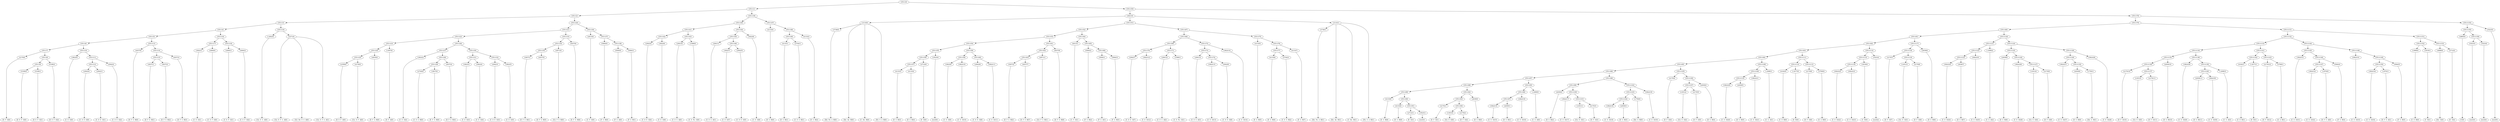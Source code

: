 digraph sample{
"L2170(0)"->"[D  F  G](0)"
"L5199(0)"->"[D  E  F  G](0)"
"L5199(1)"->"[D  E  F  G](1)"
"L5511(9)"->"L5199(0)"
"L5511(9)"->"L5199(1)"
"L5199(2)"->"[D  E  F  G](2)"
"L5511(8)"->"L5511(9)"
"L5511(8)"->"L5199(2)"
"L5511(7)"->"L2170(0)"
"L5511(7)"->"L5511(8)"
"L3822(0)"->"[C  E  G](0)"
"L2942(0)"->"[C  D  E  G](0)"
"L2942(1)"->"[C  D  E  G](1)"
"L5511(12)"->"L2942(0)"
"L5511(12)"->"L2942(1)"
"L2942(2)"->"[C  D  E  G](2)"
"L5511(11)"->"L5511(12)"
"L5511(11)"->"L2942(2)"
"L5511(10)"->"L3822(0)"
"L5511(10)"->"L5511(11)"
"L5511(6)"->"L5511(7)"
"L5511(6)"->"L5511(10)"
"L4037(0)"->"[D  F  G  B](0)"
"L4037(1)"->"[D  F  G  B](1)"
"L4037(2)"->"[D  F  G  B](2)"
"L5511(15)"->"L4037(1)"
"L5511(15)"->"L4037(2)"
"L4037(3)"->"[D  F  G  B](3)"
"L5511(14)"->"L5511(15)"
"L5511(14)"->"L4037(3)"
"L5511(13)"->"L4037(0)"
"L5511(13)"->"L5511(14)"
"L5511(5)"->"L5511(6)"
"L5511(5)"->"L5511(13)"
"L3822(1)"->"[C  E  G](1)"
"L4464(0)"->"[C  E  F  G](0)"
"L5511(17)"->"L3822(1)"
"L5511(17)"->"L4464(0)"
"L4464(1)"->"[C  E  F  G](1)"
"L4464(2)"->"[C  E  F  G](2)"
"L5511(18)"->"L4464(1)"
"L5511(18)"->"L4464(2)"
"L5511(16)"->"L5511(17)"
"L5511(16)"->"L5511(18)"
"L5511(4)"->"L5511(5)"
"L5511(4)"->"L5511(16)"
"L-2492(0)"->"[Cis  E  G  A](0)"
"L3271(0)"->"[Cis  E  F  G  A](0)"
"L3271(0)"->"[Cis  Dis  E  G  A](0)"
"L3271(0)"->"[Cis  E  F  G  A](1)"
"L5511(19)"->"L-2492(0)"
"L5511(19)"->"L3271(0)"
"L5511(3)"->"L5511(4)"
"L5511(3)"->"L5511(19)"
"L2359(0)"->"[D  E  F  A](0)"
"L4176(0)"->"[Cis  D  F  A](0)"
"L5511(25)"->"L2359(0)"
"L5511(25)"->"L4176(0)"
"L4035(0)"->"[D  F  A  B](0)"
"L5511(24)"->"L5511(25)"
"L5511(24)"->"L4035(0)"
"L1467(0)"->"[D  F  A](0)"
"L5511(23)"->"L5511(24)"
"L5511(23)"->"L1467(0)"
"L3822(2)"->"[C  E  G](2)"
"L2744(0)"->"[C  E  G  B](0)"
"L3837(0)"->"[E  F  G  B](0)"
"L5511(29)"->"L2744(0)"
"L5511(29)"->"L3837(0)"
"L4037(4)"->"[D  F  G  B](4)"
"L5511(28)"->"L5511(29)"
"L5511(28)"->"L4037(4)"
"L5511(27)"->"L3822(2)"
"L5511(27)"->"L5511(28)"
"L3822(3)"->"[C  E  G](3)"
"L3822(4)"->"[C  E  G](4)"
"L5511(31)"->"L3822(3)"
"L5511(31)"->"L3822(4)"
"L2942(3)"->"[C  D  E  G](3)"
"L3822(5)"->"[C  E  G](5)"
"L5511(32)"->"L2942(3)"
"L5511(32)"->"L3822(5)"
"L5511(30)"->"L5511(31)"
"L5511(30)"->"L5511(32)"
"L5511(26)"->"L5511(27)"
"L5511(26)"->"L5511(30)"
"L5511(22)"->"L5511(23)"
"L5511(22)"->"L5511(26)"
"L3837(1)"->"[E  F  G  B](1)"
"L4037(5)"->"[D  F  G  B](5)"
"L5511(35)"->"L3837(1)"
"L5511(35)"->"L4037(5)"
"L4971(0)"->"[Cis  F  G  B](0)"
"L5511(34)"->"L5511(35)"
"L5511(34)"->"L4971(0)"
"L4037(6)"->"[D  F  G  B](6)"
"L5511(33)"->"L5511(34)"
"L5511(33)"->"L4037(6)"
"L5511(21)"->"L5511(22)"
"L5511(21)"->"L5511(33)"
"L4013(0)"->"[C  F  G](0)"
"L5064(0)"->"[F  G  B](0)"
"L5000(0)"->"[F  G  A](0)"
"L5064(1)"->"[F  G  B](1)"
"L5511(38)"->"L5000(0)"
"L5511(38)"->"L5064(1)"
"L5511(37)"->"L5064(0)"
"L5511(37)"->"L5511(38)"
"L5511(36)"->"L4013(0)"
"L5511(36)"->"L5511(37)"
"L5511(20)"->"L5511(21)"
"L5511(20)"->"L5511(36)"
"L5511(2)"->"L5511(3)"
"L5511(2)"->"L5511(20)"
"L2942(4)"->"[C  D  E  G](4)"
"L3822(6)"->"[C  E  G](6)"
"L5511(42)"->"L2942(4)"
"L5511(42)"->"L3822(6)"
"L2941(0)"->"[C  E  G  A](0)"
"L3389(0)"->"[C  E  Fis  G](0)"
"L5511(43)"->"L2941(0)"
"L5511(43)"->"L3389(0)"
"L5511(41)"->"L5511(42)"
"L5511(41)"->"L5511(43)"
"L2941(1)"->"[C  E  G  A](1)"
"L3822(7)"->"[C  E  G](7)"
"L2942(5)"->"[C  D  E  G](5)"
"L5511(46)"->"L3822(7)"
"L5511(46)"->"L2942(5)"
"L5511(45)"->"L2941(1)"
"L5511(45)"->"L5511(46)"
"L3822(8)"->"[C  E  G](8)"
"L5511(44)"->"L5511(45)"
"L5511(44)"->"L3822(8)"
"L5511(40)"->"L5511(41)"
"L5511(40)"->"L5511(44)"
"L4133(0)"->"[E  G  B](0)"
"L4133(1)"->"[E  G  B](1)"
"L2744(1)"->"[C  E  G  B](1)"
"L5511(49)"->"L4133(1)"
"L5511(49)"->"L2744(1)"
"L4133(2)"->"[E  G  B](2)"
"L5511(48)"->"L5511(49)"
"L5511(48)"->"L4133(2)"
"L5511(47)"->"L4133(0)"
"L5511(47)"->"L5511(48)"
"L5511(39)"->"L5511(40)"
"L5511(39)"->"L5511(47)"
"L5511(1)"->"L5511(2)"
"L5511(1)"->"L5511(39)"
"L3738(0)"->"[Dis  Fis  A  B](0)"
"L3133(0)"->"[Dis  Ais  B](0)"
"L3133(0)"->"[C  Dis  B](0)"
"L3133(0)"->"L3738(0)"
"L3133(0)"->"[Fis  G  A  B](0)"
"L4133(3)"->"[E  G  B](3)"
"L4133(4)"->"[E  G  B](4)"
"L5511(57)"->"L4133(3)"
"L5511(57)"->"L4133(4)"
"L2712(0)"->"[E  G](0)"
"L5511(56)"->"L5511(57)"
"L5511(56)"->"L2712(0)"
"L3523(0)"->"[rest](0)"
"L5511(55)"->"L5511(56)"
"L5511(55)"->"L3523(0)"
"L3822(9)"->"[C  E  G](9)"
"L3822(10)"->"[C  E  G](10)"
"L5511(59)"->"L3822(9)"
"L5511(59)"->"L3822(10)"
"L2942(6)"->"[C  D  E  G](6)"
"L3822(11)"->"[C  E  G](11)"
"L5511(60)"->"L2942(6)"
"L5511(60)"->"L3822(11)"
"L5511(58)"->"L5511(59)"
"L5511(58)"->"L5511(60)"
"L5511(54)"->"L5511(55)"
"L5511(54)"->"L5511(58)"
"L3837(2)"->"[E  F  G  B](2)"
"L4037(7)"->"[D  F  G  B](7)"
"L5511(63)"->"L3837(2)"
"L5511(63)"->"L4037(7)"
"L4971(1)"->"[Cis  F  G  B](1)"
"L5511(62)"->"L5511(63)"
"L5511(62)"->"L4971(1)"
"L4037(8)"->"[D  F  G  B](8)"
"L5511(61)"->"L5511(62)"
"L5511(61)"->"L4037(8)"
"L5511(53)"->"L5511(54)"
"L5511(53)"->"L5511(61)"
"L4013(1)"->"[C  F  G](1)"
"L5064(2)"->"[F  G  B](2)"
"L5000(1)"->"[F  G  A](1)"
"L5064(3)"->"[F  G  B](3)"
"L5511(66)"->"L5000(1)"
"L5511(66)"->"L5064(3)"
"L5511(65)"->"L5064(2)"
"L5511(65)"->"L5511(66)"
"L5511(64)"->"L4013(1)"
"L5511(64)"->"L5511(65)"
"L5511(52)"->"L5511(53)"
"L5511(52)"->"L5511(64)"
"L2942(7)"->"[C  D  E  G](7)"
"L3822(12)"->"[C  E  G](12)"
"L5511(70)"->"L2942(7)"
"L5511(70)"->"L3822(12)"
"L2941(2)"->"[C  E  G  A](2)"
"L3389(1)"->"[C  E  Fis  G](1)"
"L5511(71)"->"L2941(2)"
"L5511(71)"->"L3389(1)"
"L5511(69)"->"L5511(70)"
"L5511(69)"->"L5511(71)"
"L2941(3)"->"[C  E  G  A](3)"
"L3822(13)"->"[C  E  G](13)"
"L2942(8)"->"[C  D  E  G](8)"
"L5511(74)"->"L3822(13)"
"L5511(74)"->"L2942(8)"
"L5511(73)"->"L2941(3)"
"L5511(73)"->"L5511(74)"
"L3822(14)"->"[C  E  G](14)"
"L5511(72)"->"L5511(73)"
"L5511(72)"->"L3822(14)"
"L5511(68)"->"L5511(69)"
"L5511(68)"->"L5511(72)"
"L4133(5)"->"[E  G  B](5)"
"L4133(6)"->"[E  G  B](6)"
"L2744(2)"->"[C  E  G  B](2)"
"L5511(77)"->"L4133(6)"
"L5511(77)"->"L2744(2)"
"L4133(7)"->"[E  G  B](7)"
"L5511(76)"->"L5511(77)"
"L5511(76)"->"L4133(7)"
"L5511(75)"->"L4133(5)"
"L5511(75)"->"L5511(76)"
"L5511(67)"->"L5511(68)"
"L5511(67)"->"L5511(75)"
"L5511(51)"->"L5511(52)"
"L5511(51)"->"L5511(67)"
"L3738(1)"->"[Dis  Fis  A  B](1)"
"L3133(1)"->"[Dis  Ais  B](1)"
"L3133(1)"->"[C  Dis  B](1)"
"L3133(1)"->"L3738(1)"
"L3133(1)"->"[Fis  G  A  B](1)"
"L4921(0)"->"L3133(0)"
"L4921(0)"->"L5511(51)"
"L4921(0)"->"L3133(1)"
"L4133(8)"->"[E  G  B](8)"
"L4133(9)"->"[E  G  B](9)"
"L2712(1)"->"[E  G](1)"
"L3523(1)"->"[rest](1)"
"L5511(91)"->"L2712(1)"
"L5511(91)"->"L3523(1)"
"L5511(90)"->"L4133(9)"
"L5511(90)"->"L5511(91)"
"L5511(89)"->"L4133(8)"
"L5511(89)"->"L5511(90)"
"L2170(1)"->"[D  F  G](1)"
"L1451(0)"->"[Cis  E  G](0)"
"L2170(2)"->"[D  F  G](2)"
"L5511(94)"->"L1451(0)"
"L5511(94)"->"L2170(2)"
"L5511(93)"->"L2170(1)"
"L5511(93)"->"L5511(94)"
"L2639(0)"->"[D  G  B](0)"
"L5511(92)"->"L5511(93)"
"L5511(92)"->"L2639(0)"
"L5511(88)"->"L5511(89)"
"L5511(88)"->"L5511(92)"
"L3822(15)"->"[C  E  G](15)"
"L2639(1)"->"[D  G  B](1)"
"L5511(97)"->"L3822(15)"
"L5511(97)"->"L2639(1)"
"L3822(16)"->"[C  E  G](16)"
"L5511(96)"->"L5511(97)"
"L5511(96)"->"L3822(16)"
"L-2499(0)"->"[C  G  A](0)"
"L5511(95)"->"L5511(96)"
"L5511(95)"->"L-2499(0)"
"L5511(87)"->"L5511(88)"
"L5511(87)"->"L5511(95)"
"L2639(2)"->"[D  G  B](2)"
"L3822(17)"->"[C  E  G](17)"
"L1451(1)"->"[Cis  E  G](1)"
"L2170(3)"->"[D  F  G](3)"
"L5511(101)"->"L1451(1)"
"L5511(101)"->"L2170(3)"
"L5511(100)"->"L3822(17)"
"L5511(100)"->"L5511(101)"
"L5511(99)"->"L2639(2)"
"L5511(99)"->"L5511(100)"
"L3822(18)"->"[C  E  G](18)"
"L2639(3)"->"[D  G  B](3)"
"L5511(104)"->"L3822(18)"
"L5511(104)"->"L2639(3)"
"L1750(0)"->"[Dis  G  B](0)"
"L5511(103)"->"L5511(104)"
"L5511(103)"->"L1750(0)"
"L3822(19)"->"[C  E  G](19)"
"L5511(102)"->"L5511(103)"
"L5511(102)"->"L3822(19)"
"L5511(98)"->"L5511(99)"
"L5511(98)"->"L5511(102)"
"L5511(86)"->"L5511(87)"
"L5511(86)"->"L5511(98)"
"L2170(4)"->"[D  F  G](4)"
"L1451(2)"->"[Cis  E  G](2)"
"L2170(5)"->"[D  F  G](5)"
"L5511(107)"->"L1451(2)"
"L5511(107)"->"L2170(5)"
"L2639(4)"->"[D  G  B](4)"
"L5511(106)"->"L5511(107)"
"L5511(106)"->"L2639(4)"
"L5511(105)"->"L2170(4)"
"L5511(105)"->"L5511(106)"
"L5511(85)"->"L5511(86)"
"L5511(85)"->"L5511(105)"
"L3822(20)"->"[C  E  G](20)"
"L2639(5)"->"[D  G  B](5)"
"L5511(110)"->"L3822(20)"
"L5511(110)"->"L2639(5)"
"L3822(21)"->"[C  E  G](21)"
"L5511(109)"->"L5511(110)"
"L5511(109)"->"L3822(21)"
"L-2499(1)"->"[C  G  A](1)"
"L5511(108)"->"L5511(109)"
"L5511(108)"->"L-2499(1)"
"L5511(84)"->"L5511(85)"
"L5511(84)"->"L5511(108)"
"L4162(0)"->"[C  D  B](0)"
"L-2477(0)"->"[D  E](0)"
"L5511(112)"->"L4162(0)"
"L5511(112)"->"L-2477(0)"
"L2170(6)"->"[D  F  G](6)"
"L3709(0)"->"[G  A  B](0)"
"L5511(113)"->"L2170(6)"
"L5511(113)"->"L3709(0)"
"L5511(111)"->"L5511(112)"
"L5511(111)"->"L5511(113)"
"L5511(83)"->"L5511(84)"
"L5511(83)"->"L5511(111)"
"L3822(22)"->"[C  E  G](22)"
"L3822(23)"->"[C  E  G](23)"
"L5511(116)"->"L3822(22)"
"L5511(116)"->"L3822(23)"
"L3019(0)"->"[C  E](0)"
"L5511(115)"->"L5511(116)"
"L5511(115)"->"L3019(0)"
"L3523(2)"->"[rest](2)"
"L5511(114)"->"L5511(115)"
"L5511(114)"->"L3523(2)"
"L5511(82)"->"L5511(83)"
"L5511(82)"->"L5511(114)"
"L2170(7)"->"[D  F  G](7)"
"L1451(3)"->"[Cis  E  G](3)"
"L2170(8)"->"[D  F  G](8)"
"L5511(119)"->"L1451(3)"
"L5511(119)"->"L2170(8)"
"L5511(118)"->"L2170(7)"
"L5511(118)"->"L5511(119)"
"L2639(6)"->"[D  G  B](6)"
"L5511(117)"->"L5511(118)"
"L5511(117)"->"L2639(6)"
"L5511(81)"->"L5511(82)"
"L5511(81)"->"L5511(117)"
"L3822(24)"->"[C  E  G](24)"
"L2639(7)"->"[D  G  B](7)"
"L5511(123)"->"L3822(24)"
"L5511(123)"->"L2639(7)"
"L3822(25)"->"[C  E  G](25)"
"L5511(122)"->"L5511(123)"
"L5511(122)"->"L3822(25)"
"L-2499(2)"->"[C  G  A](2)"
"L5511(121)"->"L5511(122)"
"L5511(121)"->"L-2499(2)"
"L2639(8)"->"[D  G  B](8)"
"L3822(26)"->"[C  E  G](26)"
"L1451(4)"->"[Cis  E  G](4)"
"L2170(9)"->"[D  F  G](9)"
"L5511(127)"->"L1451(4)"
"L5511(127)"->"L2170(9)"
"L5511(126)"->"L3822(26)"
"L5511(126)"->"L5511(127)"
"L5511(125)"->"L2639(8)"
"L5511(125)"->"L5511(126)"
"L3822(27)"->"[C  E  G](27)"
"L2639(9)"->"[D  G  B](9)"
"L1750(1)"->"[Dis  G  B](1)"
"L5511(130)"->"L2639(9)"
"L5511(130)"->"L1750(1)"
"L5511(129)"->"L3822(27)"
"L5511(129)"->"L5511(130)"
"L3822(28)"->"[C  E  G](28)"
"L5511(128)"->"L5511(129)"
"L5511(128)"->"L3822(28)"
"L5511(124)"->"L5511(125)"
"L5511(124)"->"L5511(128)"
"L5511(120)"->"L5511(121)"
"L5511(120)"->"L5511(124)"
"L5511(80)"->"L5511(81)"
"L5511(80)"->"L5511(120)"
"L2170(10)"->"[D  F  G](10)"
"L1451(5)"->"[Cis  E  G](5)"
"L2170(11)"->"[D  F  G](11)"
"L5511(137)"->"L1451(5)"
"L5511(137)"->"L2170(11)"
"L5511(136)"->"L2170(10)"
"L5511(136)"->"L5511(137)"
"L2639(10)"->"[D  G  B](10)"
"L5511(135)"->"L5511(136)"
"L5511(135)"->"L2639(10)"
"L3822(29)"->"[C  E  G](29)"
"L2639(11)"->"[D  G  B](11)"
"L3822(30)"->"[C  E  G](30)"
"L5511(140)"->"L2639(11)"
"L5511(140)"->"L3822(30)"
"L-2499(3)"->"[C  G  A](3)"
"L5511(139)"->"L5511(140)"
"L5511(139)"->"L-2499(3)"
"L5511(138)"->"L3822(29)"
"L5511(138)"->"L5511(139)"
"L5511(134)"->"L5511(135)"
"L5511(134)"->"L5511(138)"
"L4162(1)"->"[C  D  B](1)"
"L-2477(1)"->"[D  E](1)"
"L5511(142)"->"L4162(1)"
"L5511(142)"->"L-2477(1)"
"L2170(12)"->"[D  F  G](12)"
"L3709(1)"->"[G  A  B](1)"
"L5511(143)"->"L2170(12)"
"L5511(143)"->"L3709(1)"
"L5511(141)"->"L5511(142)"
"L5511(141)"->"L5511(143)"
"L5511(133)"->"L5511(134)"
"L5511(133)"->"L5511(141)"
"L3822(31)"->"[C  E  G](31)"
"L3822(32)"->"[C  E  G](32)"
"L1970(0)"->"[D  F  G  A](0)"
"L5511(147)"->"L3822(32)"
"L5511(147)"->"L1970(0)"
"L5064(4)"->"[F  G  B](4)"
"L5511(146)"->"L5511(147)"
"L5511(146)"->"L5064(4)"
"L5511(145)"->"L3822(31)"
"L5511(145)"->"L5511(146)"
"L3822(33)"->"[C  E  G](33)"
"L3822(34)"->"[C  E  G](34)"
"L1970(1)"->"[D  F  G  A](1)"
"L5511(150)"->"L3822(34)"
"L5511(150)"->"L1970(1)"
"L5064(5)"->"[F  G  B](5)"
"L5511(149)"->"L5511(150)"
"L5511(149)"->"L5064(5)"
"L5511(148)"->"L3822(33)"
"L5511(148)"->"L5511(149)"
"L5511(144)"->"L5511(145)"
"L5511(144)"->"L5511(148)"
"L5511(132)"->"L5511(133)"
"L5511(132)"->"L5511(144)"
"L1969(0)"->"[C  E  B](0)"
"L3019(1)"->"[C  E](1)"
"L5511(152)"->"L1969(0)"
"L5511(152)"->"L3019(1)"
"L4688(0)"->"[Dis  G](0)"
"L2712(2)"->"[E  G](2)"
"L5511(153)"->"L4688(0)"
"L5511(153)"->"L2712(2)"
"L5511(151)"->"L5511(152)"
"L5511(151)"->"L5511(153)"
"L5511(131)"->"L5511(132)"
"L5511(131)"->"L5511(151)"
"L5511(79)"->"L5511(80)"
"L5511(79)"->"L5511(131)"
"L4865(0)"->"[C](0)"
"L3523(3)"->"[rest](3)"
"L3523(4)"->"[rest](4)"
"L5511(156)"->"L3523(3)"
"L5511(156)"->"L3523(4)"
"L5511(155)"->"L4865(0)"
"L5511(155)"->"L5511(156)"
"L3523(5)"->"[rest](5)"
"L5511(154)"->"L5511(155)"
"L5511(154)"->"L3523(5)"
"L5511(78)"->"L5511(79)"
"L5511(78)"->"L5511(154)"
"L5511(50)"->"L4921(0)"
"L5511(50)"->"L5511(78)"
"L5511(0)"->"L5511(1)"
"L5511(0)"->"L5511(50)"
{rank = min; "L5511(0)"}
{rank = same; "L5511(1)"; "L5511(50)";}
{rank = same; "L5511(2)"; "L5511(39)"; "L4921(0)"; "L5511(78)";}
{rank = same; "L5511(3)"; "L5511(20)"; "L5511(40)"; "L5511(47)"; "L3133(0)"; "L5511(51)"; "L3133(1)"; "L5511(79)"; "L5511(154)";}
{rank = same; "L5511(4)"; "L5511(19)"; "L5511(21)"; "L5511(36)"; "L5511(41)"; "L5511(44)"; "L4133(0)"; "L5511(48)"; "L3738(0)"; "L5511(52)"; "L5511(67)"; "L3738(1)"; "L5511(80)"; "L5511(131)"; "L5511(155)"; "L3523(5)";}
{rank = same; "L5511(5)"; "L5511(16)"; "L-2492(0)"; "L3271(0)"; "L5511(22)"; "L5511(33)"; "L4013(0)"; "L5511(37)"; "L5511(42)"; "L5511(43)"; "L5511(45)"; "L3822(8)"; "L5511(49)"; "L4133(2)"; "L5511(53)"; "L5511(64)"; "L5511(68)"; "L5511(75)"; "L5511(81)"; "L5511(120)"; "L5511(132)"; "L5511(151)"; "L4865(0)"; "L5511(156)";}
{rank = same; "L5511(6)"; "L5511(13)"; "L5511(17)"; "L5511(18)"; "L5511(23)"; "L5511(26)"; "L5511(34)"; "L4037(6)"; "L5064(0)"; "L5511(38)"; "L2942(4)"; "L3822(6)"; "L2941(0)"; "L3389(0)"; "L2941(1)"; "L5511(46)"; "L4133(1)"; "L2744(1)"; "L5511(54)"; "L5511(61)"; "L4013(1)"; "L5511(65)"; "L5511(69)"; "L5511(72)"; "L4133(5)"; "L5511(76)"; "L5511(82)"; "L5511(117)"; "L5511(121)"; "L5511(124)"; "L5511(133)"; "L5511(144)"; "L5511(152)"; "L5511(153)"; "L3523(3)"; "L3523(4)";}
{rank = same; "L5511(7)"; "L5511(10)"; "L4037(0)"; "L5511(14)"; "L3822(1)"; "L4464(0)"; "L4464(1)"; "L4464(2)"; "L5511(24)"; "L1467(0)"; "L5511(27)"; "L5511(30)"; "L5511(35)"; "L4971(0)"; "L5000(0)"; "L5064(1)"; "L3822(7)"; "L2942(5)"; "L5511(55)"; "L5511(58)"; "L5511(62)"; "L4037(8)"; "L5064(2)"; "L5511(66)"; "L5511(70)"; "L5511(71)"; "L5511(73)"; "L3822(14)"; "L5511(77)"; "L4133(7)"; "L5511(83)"; "L5511(114)"; "L5511(118)"; "L2639(6)"; "L5511(122)"; "L-2499(2)"; "L5511(125)"; "L5511(128)"; "L5511(134)"; "L5511(141)"; "L5511(145)"; "L5511(148)"; "L1969(0)"; "L3019(1)"; "L4688(0)"; "L2712(2)";}
{rank = same; "L2170(0)"; "L5511(8)"; "L3822(0)"; "L5511(11)"; "L5511(15)"; "L4037(3)"; "L5511(25)"; "L4035(0)"; "L3822(2)"; "L5511(28)"; "L5511(31)"; "L5511(32)"; "L3837(1)"; "L4037(5)"; "L5511(56)"; "L3523(0)"; "L5511(59)"; "L5511(60)"; "L5511(63)"; "L4971(1)"; "L5000(1)"; "L5064(3)"; "L2942(7)"; "L3822(12)"; "L2941(2)"; "L3389(1)"; "L2941(3)"; "L5511(74)"; "L4133(6)"; "L2744(2)"; "L5511(84)"; "L5511(111)"; "L5511(115)"; "L3523(2)"; "L2170(7)"; "L5511(119)"; "L5511(123)"; "L3822(25)"; "L2639(8)"; "L5511(126)"; "L5511(129)"; "L3822(28)"; "L5511(135)"; "L5511(138)"; "L5511(142)"; "L5511(143)"; "L3822(31)"; "L5511(146)"; "L3822(33)"; "L5511(149)";}
{rank = same; "L5511(9)"; "L5199(2)"; "L5511(12)"; "L2942(2)"; "L4037(1)"; "L4037(2)"; "L2359(0)"; "L4176(0)"; "L5511(29)"; "L4037(4)"; "L3822(3)"; "L3822(4)"; "L2942(3)"; "L3822(5)"; "L5511(57)"; "L2712(0)"; "L3822(9)"; "L3822(10)"; "L2942(6)"; "L3822(11)"; "L3837(2)"; "L4037(7)"; "L3822(13)"; "L2942(8)"; "L5511(85)"; "L5511(108)"; "L5511(112)"; "L5511(113)"; "L5511(116)"; "L3019(0)"; "L1451(3)"; "L2170(8)"; "L3822(24)"; "L2639(7)"; "L3822(26)"; "L5511(127)"; "L3822(27)"; "L5511(130)"; "L5511(136)"; "L2639(10)"; "L3822(29)"; "L5511(139)"; "L4162(1)"; "L-2477(1)"; "L2170(12)"; "L3709(1)"; "L5511(147)"; "L5064(4)"; "L5511(150)"; "L5064(5)";}
{rank = same; "L5199(0)"; "L5199(1)"; "L2942(0)"; "L2942(1)"; "L2744(0)"; "L3837(0)"; "L4133(3)"; "L4133(4)"; "L5511(86)"; "L5511(105)"; "L5511(109)"; "L-2499(1)"; "L4162(0)"; "L-2477(0)"; "L2170(6)"; "L3709(0)"; "L3822(22)"; "L3822(23)"; "L1451(4)"; "L2170(9)"; "L2639(9)"; "L1750(1)"; "L2170(10)"; "L5511(137)"; "L5511(140)"; "L-2499(3)"; "L3822(32)"; "L1970(0)"; "L3822(34)"; "L1970(1)";}
{rank = same; "L5511(87)"; "L5511(98)"; "L2170(4)"; "L5511(106)"; "L5511(110)"; "L3822(21)"; "L1451(5)"; "L2170(11)"; "L2639(11)"; "L3822(30)";}
{rank = same; "L5511(88)"; "L5511(95)"; "L5511(99)"; "L5511(102)"; "L5511(107)"; "L2639(4)"; "L3822(20)"; "L2639(5)";}
{rank = same; "L5511(89)"; "L5511(92)"; "L5511(96)"; "L-2499(0)"; "L2639(2)"; "L5511(100)"; "L5511(103)"; "L3822(19)"; "L1451(2)"; "L2170(5)";}
{rank = same; "L4133(8)"; "L5511(90)"; "L5511(93)"; "L2639(0)"; "L5511(97)"; "L3822(16)"; "L3822(17)"; "L5511(101)"; "L5511(104)"; "L1750(0)";}
{rank = same; "L4133(9)"; "L5511(91)"; "L2170(1)"; "L5511(94)"; "L3822(15)"; "L2639(1)"; "L1451(1)"; "L2170(3)"; "L3822(18)"; "L2639(3)";}
{rank = same; "L2712(1)"; "L3523(1)"; "L1451(0)"; "L2170(2)";}
{rank = max; "[C  D  B](0)"; "[C  D  B](1)"; "[C  D  E  G](0)"; "[C  D  E  G](1)"; "[C  D  E  G](2)"; "[C  D  E  G](3)"; "[C  D  E  G](4)"; "[C  D  E  G](5)"; "[C  D  E  G](6)"; "[C  D  E  G](7)"; "[C  D  E  G](8)"; "[C  Dis  B](0)"; "[C  Dis  B](1)"; "[C  E  B](0)"; "[C  E  F  G](0)"; "[C  E  F  G](1)"; "[C  E  F  G](2)"; "[C  E  Fis  G](0)"; "[C  E  Fis  G](1)"; "[C  E  G  A](0)"; "[C  E  G  A](1)"; "[C  E  G  A](2)"; "[C  E  G  A](3)"; "[C  E  G  B](0)"; "[C  E  G  B](1)"; "[C  E  G  B](2)"; "[C  E  G](0)"; "[C  E  G](1)"; "[C  E  G](10)"; "[C  E  G](11)"; "[C  E  G](12)"; "[C  E  G](13)"; "[C  E  G](14)"; "[C  E  G](15)"; "[C  E  G](16)"; "[C  E  G](17)"; "[C  E  G](18)"; "[C  E  G](19)"; "[C  E  G](2)"; "[C  E  G](20)"; "[C  E  G](21)"; "[C  E  G](22)"; "[C  E  G](23)"; "[C  E  G](24)"; "[C  E  G](25)"; "[C  E  G](26)"; "[C  E  G](27)"; "[C  E  G](28)"; "[C  E  G](29)"; "[C  E  G](3)"; "[C  E  G](30)"; "[C  E  G](31)"; "[C  E  G](32)"; "[C  E  G](33)"; "[C  E  G](34)"; "[C  E  G](4)"; "[C  E  G](5)"; "[C  E  G](6)"; "[C  E  G](7)"; "[C  E  G](8)"; "[C  E  G](9)"; "[C  E](0)"; "[C  E](1)"; "[C  F  G](0)"; "[C  F  G](1)"; "[C  G  A](0)"; "[C  G  A](1)"; "[C  G  A](2)"; "[C  G  A](3)"; "[C](0)"; "[Cis  D  F  A](0)"; "[Cis  Dis  E  G  A](0)"; "[Cis  E  F  G  A](0)"; "[Cis  E  F  G  A](1)"; "[Cis  E  G  A](0)"; "[Cis  E  G](0)"; "[Cis  E  G](1)"; "[Cis  E  G](2)"; "[Cis  E  G](3)"; "[Cis  E  G](4)"; "[Cis  E  G](5)"; "[Cis  F  G  B](0)"; "[Cis  F  G  B](1)"; "[D  E  F  A](0)"; "[D  E  F  G](0)"; "[D  E  F  G](1)"; "[D  E  F  G](2)"; "[D  E](0)"; "[D  E](1)"; "[D  F  A  B](0)"; "[D  F  A](0)"; "[D  F  G  A](0)"; "[D  F  G  A](1)"; "[D  F  G  B](0)"; "[D  F  G  B](1)"; "[D  F  G  B](2)"; "[D  F  G  B](3)"; "[D  F  G  B](4)"; "[D  F  G  B](5)"; "[D  F  G  B](6)"; "[D  F  G  B](7)"; "[D  F  G  B](8)"; "[D  F  G](0)"; "[D  F  G](1)"; "[D  F  G](10)"; "[D  F  G](11)"; "[D  F  G](12)"; "[D  F  G](2)"; "[D  F  G](3)"; "[D  F  G](4)"; "[D  F  G](5)"; "[D  F  G](6)"; "[D  F  G](7)"; "[D  F  G](8)"; "[D  F  G](9)"; "[D  G  B](0)"; "[D  G  B](1)"; "[D  G  B](10)"; "[D  G  B](11)"; "[D  G  B](2)"; "[D  G  B](3)"; "[D  G  B](4)"; "[D  G  B](5)"; "[D  G  B](6)"; "[D  G  B](7)"; "[D  G  B](8)"; "[D  G  B](9)"; "[Dis  Ais  B](0)"; "[Dis  Ais  B](1)"; "[Dis  Fis  A  B](0)"; "[Dis  Fis  A  B](1)"; "[Dis  G  B](0)"; "[Dis  G  B](1)"; "[Dis  G](0)"; "[E  F  G  B](0)"; "[E  F  G  B](1)"; "[E  F  G  B](2)"; "[E  G  B](0)"; "[E  G  B](1)"; "[E  G  B](2)"; "[E  G  B](3)"; "[E  G  B](4)"; "[E  G  B](5)"; "[E  G  B](6)"; "[E  G  B](7)"; "[E  G  B](8)"; "[E  G  B](9)"; "[E  G](0)"; "[E  G](1)"; "[E  G](2)"; "[F  G  A](0)"; "[F  G  A](1)"; "[F  G  B](0)"; "[F  G  B](1)"; "[F  G  B](2)"; "[F  G  B](3)"; "[F  G  B](4)"; "[F  G  B](5)"; "[Fis  G  A  B](0)"; "[Fis  G  A  B](1)"; "[G  A  B](0)"; "[G  A  B](1)"; "[rest](0)"; "[rest](1)"; "[rest](2)"; "[rest](3)"; "[rest](4)"; "[rest](5)";}
}